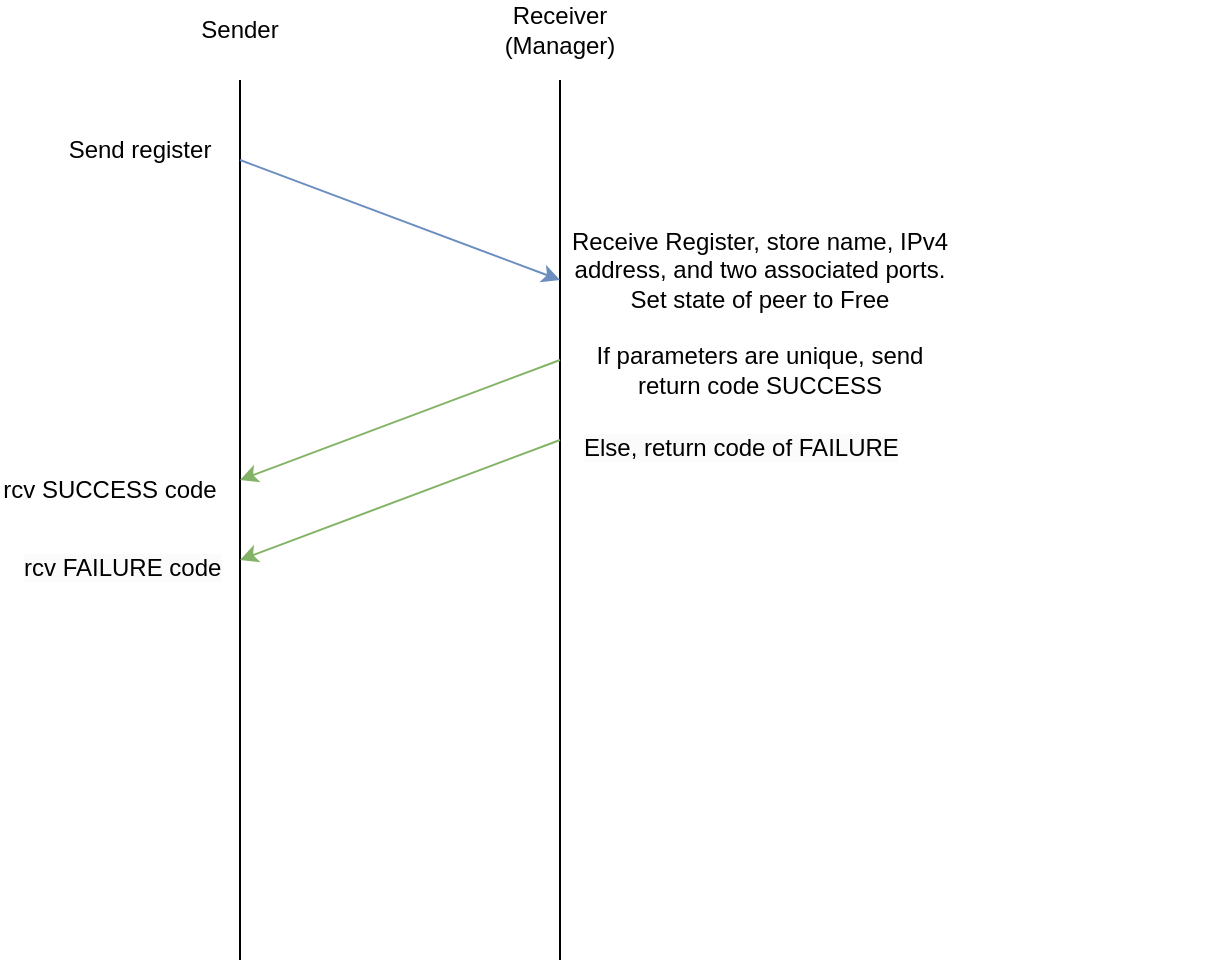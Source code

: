 <mxfile version="26.1.1">
  <diagram name="Page-1" id="24D7lPgVkl0X5DqoHFXx">
    <mxGraphModel dx="1434" dy="780" grid="1" gridSize="10" guides="1" tooltips="1" connect="1" arrows="1" fold="1" page="1" pageScale="1" pageWidth="850" pageHeight="1100" math="0" shadow="0">
      <root>
        <mxCell id="0" />
        <mxCell id="1" parent="0" />
        <mxCell id="t1LqYbG68-Lv4WJQFf1v-1" value="" style="endArrow=none;html=1;rounded=0;" edge="1" parent="1">
          <mxGeometry width="50" height="50" relative="1" as="geometry">
            <mxPoint x="320" y="560" as="sourcePoint" />
            <mxPoint x="320" y="120" as="targetPoint" />
          </mxGeometry>
        </mxCell>
        <mxCell id="t1LqYbG68-Lv4WJQFf1v-2" value="" style="endArrow=none;html=1;rounded=0;" edge="1" parent="1">
          <mxGeometry width="50" height="50" relative="1" as="geometry">
            <mxPoint x="480" y="560" as="sourcePoint" />
            <mxPoint x="480" y="120" as="targetPoint" />
          </mxGeometry>
        </mxCell>
        <mxCell id="t1LqYbG68-Lv4WJQFf1v-3" value="" style="endArrow=classic;html=1;rounded=0;fillColor=#dae8fc;strokeColor=#6c8ebf;" edge="1" parent="1">
          <mxGeometry width="50" height="50" relative="1" as="geometry">
            <mxPoint x="320" y="160" as="sourcePoint" />
            <mxPoint x="480" y="220" as="targetPoint" />
          </mxGeometry>
        </mxCell>
        <mxCell id="t1LqYbG68-Lv4WJQFf1v-4" value="Sender" style="text;strokeColor=none;align=center;fillColor=none;html=1;verticalAlign=middle;whiteSpace=wrap;rounded=0;" vertex="1" parent="1">
          <mxGeometry x="290" y="80" width="60" height="30" as="geometry" />
        </mxCell>
        <mxCell id="t1LqYbG68-Lv4WJQFf1v-5" value="Receiver&lt;div&gt;(Manager)&lt;/div&gt;" style="text;strokeColor=none;align=center;fillColor=none;html=1;verticalAlign=middle;whiteSpace=wrap;rounded=0;" vertex="1" parent="1">
          <mxGeometry x="450" y="80" width="60" height="30" as="geometry" />
        </mxCell>
        <mxCell id="t1LqYbG68-Lv4WJQFf1v-6" value="Send register" style="text;strokeColor=none;align=center;fillColor=none;html=1;verticalAlign=middle;whiteSpace=wrap;rounded=0;" vertex="1" parent="1">
          <mxGeometry x="230" y="140" width="80" height="30" as="geometry" />
        </mxCell>
        <mxCell id="t1LqYbG68-Lv4WJQFf1v-7" value="Receive Register, store name, IPv4 address, and two associated ports.&lt;div&gt;Set state of peer to Free&lt;/div&gt;" style="text;strokeColor=none;align=center;fillColor=none;html=1;verticalAlign=middle;whiteSpace=wrap;rounded=0;" vertex="1" parent="1">
          <mxGeometry x="480" y="200" width="200" height="30" as="geometry" />
        </mxCell>
        <mxCell id="t1LqYbG68-Lv4WJQFf1v-8" value="If parameters are unique, send return code SUCCESS" style="text;strokeColor=none;align=center;fillColor=none;html=1;verticalAlign=middle;whiteSpace=wrap;rounded=0;" vertex="1" parent="1">
          <mxGeometry x="490" y="250" width="180" height="30" as="geometry" />
        </mxCell>
        <mxCell id="t1LqYbG68-Lv4WJQFf1v-9" value="&lt;span style=&quot;color: rgb(0, 0, 0); font-family: Helvetica; font-size: 12px; font-style: normal; font-variant-ligatures: normal; font-variant-caps: normal; font-weight: 400; letter-spacing: normal; orphans: 2; text-align: center; text-indent: 0px; text-transform: none; widows: 2; word-spacing: 0px; -webkit-text-stroke-width: 0px; white-space: normal; background-color: rgb(251, 251, 251); text-decoration-thickness: initial; text-decoration-style: initial; text-decoration-color: initial; float: none; display: inline !important;&quot;&gt;Else, return code of FAILURE&lt;/span&gt;" style="text;whiteSpace=wrap;html=1;" vertex="1" parent="1">
          <mxGeometry x="490" y="290" width="320" height="40" as="geometry" />
        </mxCell>
        <mxCell id="t1LqYbG68-Lv4WJQFf1v-10" value="" style="endArrow=classic;html=1;rounded=0;fillColor=#d5e8d4;strokeColor=#82b366;" edge="1" parent="1">
          <mxGeometry width="50" height="50" relative="1" as="geometry">
            <mxPoint x="480" y="260" as="sourcePoint" />
            <mxPoint x="320" y="320" as="targetPoint" />
          </mxGeometry>
        </mxCell>
        <mxCell id="t1LqYbG68-Lv4WJQFf1v-11" value="" style="endArrow=classic;html=1;rounded=0;fillColor=#d5e8d4;strokeColor=#82b366;" edge="1" parent="1">
          <mxGeometry width="50" height="50" relative="1" as="geometry">
            <mxPoint x="480" y="300" as="sourcePoint" />
            <mxPoint x="320" y="360" as="targetPoint" />
          </mxGeometry>
        </mxCell>
        <mxCell id="t1LqYbG68-Lv4WJQFf1v-12" value="rcv SUCCESS code" style="text;strokeColor=none;align=center;fillColor=none;html=1;verticalAlign=middle;whiteSpace=wrap;rounded=0;" vertex="1" parent="1">
          <mxGeometry x="200" y="310" width="110" height="30" as="geometry" />
        </mxCell>
        <mxCell id="t1LqYbG68-Lv4WJQFf1v-13" value="&lt;span style=&quot;color: rgb(0, 0, 0); font-family: Helvetica; font-size: 12px; font-style: normal; font-variant-ligatures: normal; font-variant-caps: normal; font-weight: 400; letter-spacing: normal; orphans: 2; text-align: center; text-indent: 0px; text-transform: none; widows: 2; word-spacing: 0px; -webkit-text-stroke-width: 0px; white-space: normal; background-color: rgb(251, 251, 251); text-decoration-thickness: initial; text-decoration-style: initial; text-decoration-color: initial; float: none; display: inline !important;&quot;&gt;rcv FAILURE code&lt;/span&gt;" style="text;whiteSpace=wrap;html=1;" vertex="1" parent="1">
          <mxGeometry x="210" y="350" width="110" height="40" as="geometry" />
        </mxCell>
      </root>
    </mxGraphModel>
  </diagram>
</mxfile>
